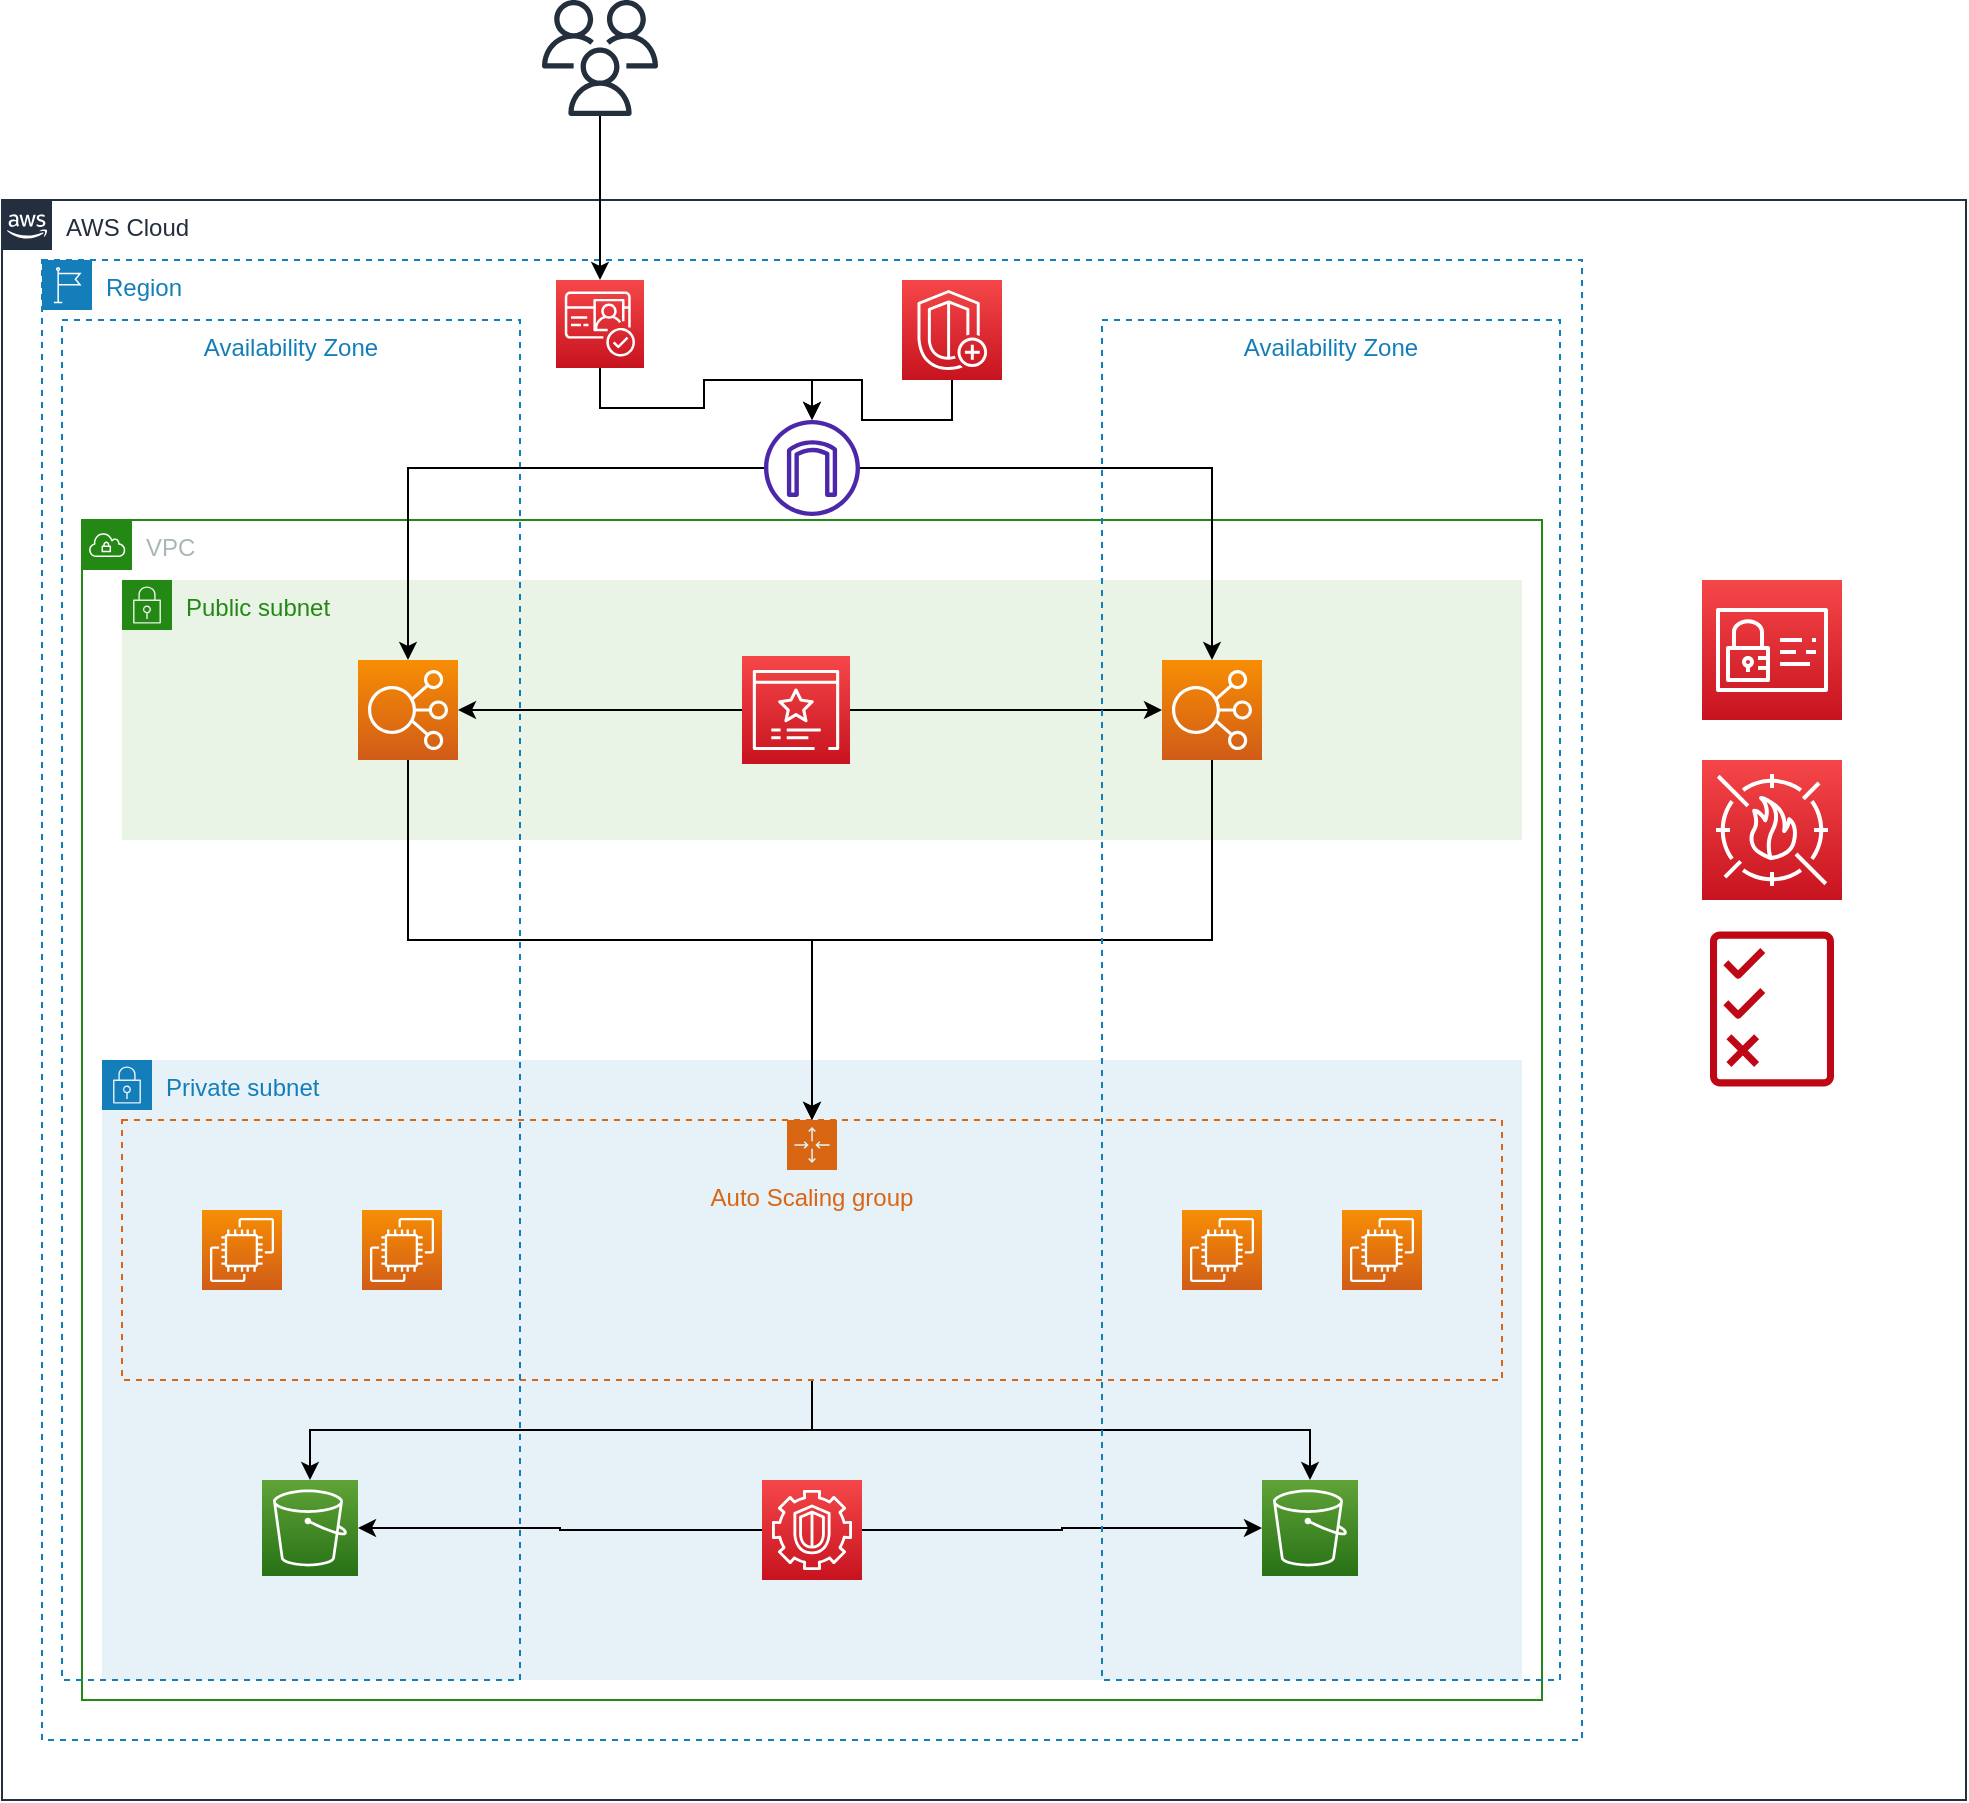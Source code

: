 <mxfile version="20.5.1" type="github">
  <diagram id="qLd6bWim4DlRzROyRvpW" name="Página-1">
    <mxGraphModel dx="1564" dy="936" grid="1" gridSize="10" guides="1" tooltips="1" connect="1" arrows="1" fold="1" page="1" pageScale="1" pageWidth="827" pageHeight="1169" math="0" shadow="0">
      <root>
        <mxCell id="0" />
        <mxCell id="1" parent="0" />
        <mxCell id="OnGicEiRv0wOE8OSnU6t-27" value="Private subnet" style="points=[[0,0],[0.25,0],[0.5,0],[0.75,0],[1,0],[1,0.25],[1,0.5],[1,0.75],[1,1],[0.75,1],[0.5,1],[0.25,1],[0,1],[0,0.75],[0,0.5],[0,0.25]];outlineConnect=0;gradientColor=none;html=1;whiteSpace=wrap;fontSize=12;fontStyle=0;container=1;pointerEvents=0;collapsible=0;recursiveResize=0;shape=mxgraph.aws4.group;grIcon=mxgraph.aws4.group_security_group;grStroke=0;strokeColor=#147EBA;fillColor=#E6F2F8;verticalAlign=top;align=left;spacingLeft=30;fontColor=#147EBA;dashed=0;" vertex="1" parent="1">
          <mxGeometry x="160" y="610" width="710" height="310" as="geometry" />
        </mxCell>
        <mxCell id="OnGicEiRv0wOE8OSnU6t-13" value="AWS Cloud" style="points=[[0,0],[0.25,0],[0.5,0],[0.75,0],[1,0],[1,0.25],[1,0.5],[1,0.75],[1,1],[0.75,1],[0.5,1],[0.25,1],[0,1],[0,0.75],[0,0.5],[0,0.25]];outlineConnect=0;gradientColor=none;html=1;whiteSpace=wrap;fontSize=12;fontStyle=0;container=1;pointerEvents=0;collapsible=0;recursiveResize=0;shape=mxgraph.aws4.group;grIcon=mxgraph.aws4.group_aws_cloud_alt;strokeColor=#232F3E;fillColor=none;verticalAlign=top;align=left;spacingLeft=30;fontColor=#232F3E;dashed=0;" vertex="1" parent="1">
          <mxGeometry x="110" y="180" width="982" height="800" as="geometry" />
        </mxCell>
        <mxCell id="OnGicEiRv0wOE8OSnU6t-65" value="" style="sketch=0;points=[[0,0,0],[0.25,0,0],[0.5,0,0],[0.75,0,0],[1,0,0],[0,1,0],[0.25,1,0],[0.5,1,0],[0.75,1,0],[1,1,0],[0,0.25,0],[0,0.5,0],[0,0.75,0],[1,0.25,0],[1,0.5,0],[1,0.75,0]];outlineConnect=0;fontColor=#232F3E;gradientColor=#F54749;gradientDirection=north;fillColor=#C7131F;strokeColor=#ffffff;dashed=0;verticalLabelPosition=bottom;verticalAlign=top;align=center;html=1;fontSize=12;fontStyle=0;aspect=fixed;shape=mxgraph.aws4.resourceIcon;resIcon=mxgraph.aws4.identity_and_access_management;" vertex="1" parent="OnGicEiRv0wOE8OSnU6t-13">
          <mxGeometry x="850" y="190" width="70" height="70" as="geometry" />
        </mxCell>
        <mxCell id="OnGicEiRv0wOE8OSnU6t-66" value="" style="sketch=0;points=[[0,0,0],[0.25,0,0],[0.5,0,0],[0.75,0,0],[1,0,0],[0,1,0],[0.25,1,0],[0.5,1,0],[0.75,1,0],[1,1,0],[0,0.25,0],[0,0.5,0],[0,0.75,0],[1,0.25,0],[1,0.5,0],[1,0.75,0]];outlineConnect=0;fontColor=#232F3E;gradientColor=#F54749;gradientDirection=north;fillColor=#C7131F;strokeColor=#ffffff;dashed=0;verticalLabelPosition=bottom;verticalAlign=top;align=center;html=1;fontSize=12;fontStyle=0;aspect=fixed;shape=mxgraph.aws4.resourceIcon;resIcon=mxgraph.aws4.waf;" vertex="1" parent="OnGicEiRv0wOE8OSnU6t-13">
          <mxGeometry x="850" y="280" width="70" height="70" as="geometry" />
        </mxCell>
        <mxCell id="OnGicEiRv0wOE8OSnU6t-67" value="" style="sketch=0;outlineConnect=0;fontColor=#232F3E;gradientColor=none;fillColor=#BF0816;strokeColor=none;dashed=0;verticalLabelPosition=bottom;verticalAlign=top;align=center;html=1;fontSize=12;fontStyle=0;aspect=fixed;pointerEvents=1;shape=mxgraph.aws4.permissions;" vertex="1" parent="OnGicEiRv0wOE8OSnU6t-13">
          <mxGeometry x="854" y="365.5" width="62" height="78" as="geometry" />
        </mxCell>
        <mxCell id="OnGicEiRv0wOE8OSnU6t-14" value="Region" style="points=[[0,0],[0.25,0],[0.5,0],[0.75,0],[1,0],[1,0.25],[1,0.5],[1,0.75],[1,1],[0.75,1],[0.5,1],[0.25,1],[0,1],[0,0.75],[0,0.5],[0,0.25]];outlineConnect=0;gradientColor=none;html=1;whiteSpace=wrap;fontSize=12;fontStyle=0;container=1;pointerEvents=0;collapsible=0;recursiveResize=0;shape=mxgraph.aws4.group;grIcon=mxgraph.aws4.group_region;strokeColor=#147EBA;fillColor=none;verticalAlign=top;align=left;spacingLeft=30;fontColor=#147EBA;dashed=1;" vertex="1" parent="1">
          <mxGeometry x="130" y="210" width="770" height="740" as="geometry" />
        </mxCell>
        <mxCell id="OnGicEiRv0wOE8OSnU6t-41" style="edgeStyle=orthogonalEdgeStyle;rounded=0;orthogonalLoop=1;jettySize=auto;html=1;entryX=0.5;entryY=0;entryDx=0;entryDy=0;entryPerimeter=0;" edge="1" parent="OnGicEiRv0wOE8OSnU6t-14" source="OnGicEiRv0wOE8OSnU6t-17" target="OnGicEiRv0wOE8OSnU6t-36">
          <mxGeometry relative="1" as="geometry" />
        </mxCell>
        <mxCell id="OnGicEiRv0wOE8OSnU6t-42" style="edgeStyle=orthogonalEdgeStyle;rounded=0;orthogonalLoop=1;jettySize=auto;html=1;exitX=0.5;exitY=1;exitDx=0;exitDy=0;entryX=0.5;entryY=0;entryDx=0;entryDy=0;entryPerimeter=0;" edge="1" parent="OnGicEiRv0wOE8OSnU6t-14" source="OnGicEiRv0wOE8OSnU6t-17" target="OnGicEiRv0wOE8OSnU6t-37">
          <mxGeometry relative="1" as="geometry" />
        </mxCell>
        <mxCell id="OnGicEiRv0wOE8OSnU6t-17" value="Auto Scaling group" style="points=[[0,0],[0.25,0],[0.5,0],[0.75,0],[1,0],[1,0.25],[1,0.5],[1,0.75],[1,1],[0.75,1],[0.5,1],[0.25,1],[0,1],[0,0.75],[0,0.5],[0,0.25]];outlineConnect=0;gradientColor=none;html=1;whiteSpace=wrap;fontSize=12;fontStyle=0;container=1;pointerEvents=0;collapsible=0;recursiveResize=0;shape=mxgraph.aws4.groupCenter;grIcon=mxgraph.aws4.group_auto_scaling_group;grStroke=1;strokeColor=#D86613;fillColor=none;verticalAlign=top;align=center;fontColor=#D86613;dashed=1;spacingTop=25;" vertex="1" parent="OnGicEiRv0wOE8OSnU6t-14">
          <mxGeometry x="40" y="430" width="690" height="130" as="geometry" />
        </mxCell>
        <mxCell id="OnGicEiRv0wOE8OSnU6t-28" value="" style="sketch=0;points=[[0,0,0],[0.25,0,0],[0.5,0,0],[0.75,0,0],[1,0,0],[0,1,0],[0.25,1,0],[0.5,1,0],[0.75,1,0],[1,1,0],[0,0.25,0],[0,0.5,0],[0,0.75,0],[1,0.25,0],[1,0.5,0],[1,0.75,0]];outlineConnect=0;fontColor=#232F3E;gradientColor=#F78E04;gradientDirection=north;fillColor=#D05C17;strokeColor=#ffffff;dashed=0;verticalLabelPosition=bottom;verticalAlign=top;align=center;html=1;fontSize=12;fontStyle=0;aspect=fixed;shape=mxgraph.aws4.resourceIcon;resIcon=mxgraph.aws4.ec2;" vertex="1" parent="OnGicEiRv0wOE8OSnU6t-17">
          <mxGeometry x="40" y="45" width="40" height="40" as="geometry" />
        </mxCell>
        <mxCell id="OnGicEiRv0wOE8OSnU6t-32" value="" style="sketch=0;points=[[0,0,0],[0.25,0,0],[0.5,0,0],[0.75,0,0],[1,0,0],[0,1,0],[0.25,1,0],[0.5,1,0],[0.75,1,0],[1,1,0],[0,0.25,0],[0,0.5,0],[0,0.75,0],[1,0.25,0],[1,0.5,0],[1,0.75,0]];outlineConnect=0;fontColor=#232F3E;gradientColor=#F78E04;gradientDirection=north;fillColor=#D05C17;strokeColor=#ffffff;dashed=0;verticalLabelPosition=bottom;verticalAlign=top;align=center;html=1;fontSize=12;fontStyle=0;aspect=fixed;shape=mxgraph.aws4.resourceIcon;resIcon=mxgraph.aws4.ec2;" vertex="1" parent="OnGicEiRv0wOE8OSnU6t-17">
          <mxGeometry x="120" y="45" width="40" height="40" as="geometry" />
        </mxCell>
        <mxCell id="OnGicEiRv0wOE8OSnU6t-34" value="" style="sketch=0;points=[[0,0,0],[0.25,0,0],[0.5,0,0],[0.75,0,0],[1,0,0],[0,1,0],[0.25,1,0],[0.5,1,0],[0.75,1,0],[1,1,0],[0,0.25,0],[0,0.5,0],[0,0.75,0],[1,0.25,0],[1,0.5,0],[1,0.75,0]];outlineConnect=0;fontColor=#232F3E;gradientColor=#F78E04;gradientDirection=north;fillColor=#D05C17;strokeColor=#ffffff;dashed=0;verticalLabelPosition=bottom;verticalAlign=top;align=center;html=1;fontSize=12;fontStyle=0;aspect=fixed;shape=mxgraph.aws4.resourceIcon;resIcon=mxgraph.aws4.ec2;" vertex="1" parent="OnGicEiRv0wOE8OSnU6t-17">
          <mxGeometry x="610" y="45" width="40" height="40" as="geometry" />
        </mxCell>
        <mxCell id="OnGicEiRv0wOE8OSnU6t-35" value="" style="sketch=0;points=[[0,0,0],[0.25,0,0],[0.5,0,0],[0.75,0,0],[1,0,0],[0,1,0],[0.25,1,0],[0.5,1,0],[0.75,1,0],[1,1,0],[0,0.25,0],[0,0.5,0],[0,0.75,0],[1,0.25,0],[1,0.5,0],[1,0.75,0]];outlineConnect=0;fontColor=#232F3E;gradientColor=#F78E04;gradientDirection=north;fillColor=#D05C17;strokeColor=#ffffff;dashed=0;verticalLabelPosition=bottom;verticalAlign=top;align=center;html=1;fontSize=12;fontStyle=0;aspect=fixed;shape=mxgraph.aws4.resourceIcon;resIcon=mxgraph.aws4.ec2;" vertex="1" parent="OnGicEiRv0wOE8OSnU6t-17">
          <mxGeometry x="530" y="45" width="40" height="40" as="geometry" />
        </mxCell>
        <mxCell id="OnGicEiRv0wOE8OSnU6t-36" value="" style="sketch=0;points=[[0,0,0],[0.25,0,0],[0.5,0,0],[0.75,0,0],[1,0,0],[0,1,0],[0.25,1,0],[0.5,1,0],[0.75,1,0],[1,1,0],[0,0.25,0],[0,0.5,0],[0,0.75,0],[1,0.25,0],[1,0.5,0],[1,0.75,0]];outlineConnect=0;fontColor=#232F3E;gradientColor=#60A337;gradientDirection=north;fillColor=#277116;strokeColor=#ffffff;dashed=0;verticalLabelPosition=bottom;verticalAlign=top;align=center;html=1;fontSize=12;fontStyle=0;aspect=fixed;shape=mxgraph.aws4.resourceIcon;resIcon=mxgraph.aws4.s3;" vertex="1" parent="OnGicEiRv0wOE8OSnU6t-14">
          <mxGeometry x="110" y="610" width="48" height="48" as="geometry" />
        </mxCell>
        <mxCell id="OnGicEiRv0wOE8OSnU6t-37" value="" style="sketch=0;points=[[0,0,0],[0.25,0,0],[0.5,0,0],[0.75,0,0],[1,0,0],[0,1,0],[0.25,1,0],[0.5,1,0],[0.75,1,0],[1,1,0],[0,0.25,0],[0,0.5,0],[0,0.75,0],[1,0.25,0],[1,0.5,0],[1,0.75,0]];outlineConnect=0;fontColor=#232F3E;gradientColor=#60A337;gradientDirection=north;fillColor=#277116;strokeColor=#ffffff;dashed=0;verticalLabelPosition=bottom;verticalAlign=top;align=center;html=1;fontSize=12;fontStyle=0;aspect=fixed;shape=mxgraph.aws4.resourceIcon;resIcon=mxgraph.aws4.s3;" vertex="1" parent="OnGicEiRv0wOE8OSnU6t-14">
          <mxGeometry x="610" y="610" width="48" height="48" as="geometry" />
        </mxCell>
        <mxCell id="OnGicEiRv0wOE8OSnU6t-44" value="Public subnet" style="points=[[0,0],[0.25,0],[0.5,0],[0.75,0],[1,0],[1,0.25],[1,0.5],[1,0.75],[1,1],[0.75,1],[0.5,1],[0.25,1],[0,1],[0,0.75],[0,0.5],[0,0.25]];outlineConnect=0;gradientColor=none;html=1;whiteSpace=wrap;fontSize=12;fontStyle=0;container=1;pointerEvents=0;collapsible=0;recursiveResize=0;shape=mxgraph.aws4.group;grIcon=mxgraph.aws4.group_security_group;grStroke=0;strokeColor=#248814;fillColor=#E9F3E6;verticalAlign=top;align=left;spacingLeft=30;fontColor=#248814;dashed=0;" vertex="1" parent="OnGicEiRv0wOE8OSnU6t-14">
          <mxGeometry x="40" y="160" width="700" height="130" as="geometry" />
        </mxCell>
        <mxCell id="OnGicEiRv0wOE8OSnU6t-50" value="" style="sketch=0;outlineConnect=0;fontColor=#232F3E;gradientColor=none;fillColor=#4D27AA;strokeColor=none;dashed=0;verticalLabelPosition=bottom;verticalAlign=top;align=center;html=1;fontSize=12;fontStyle=0;aspect=fixed;pointerEvents=1;shape=mxgraph.aws4.internet_gateway;" vertex="1" parent="OnGicEiRv0wOE8OSnU6t-14">
          <mxGeometry x="361" y="80" width="48" height="48" as="geometry" />
        </mxCell>
        <mxCell id="OnGicEiRv0wOE8OSnU6t-58" style="edgeStyle=orthogonalEdgeStyle;rounded=0;orthogonalLoop=1;jettySize=auto;html=1;exitX=0.5;exitY=1;exitDx=0;exitDy=0;exitPerimeter=0;" edge="1" parent="OnGicEiRv0wOE8OSnU6t-14" source="OnGicEiRv0wOE8OSnU6t-56" target="OnGicEiRv0wOE8OSnU6t-50">
          <mxGeometry relative="1" as="geometry" />
        </mxCell>
        <mxCell id="OnGicEiRv0wOE8OSnU6t-56" value="" style="sketch=0;points=[[0,0,0],[0.25,0,0],[0.5,0,0],[0.75,0,0],[1,0,0],[0,1,0],[0.25,1,0],[0.5,1,0],[0.75,1,0],[1,1,0],[0,0.25,0],[0,0.5,0],[0,0.75,0],[1,0.25,0],[1,0.5,0],[1,0.75,0]];outlineConnect=0;fontColor=#232F3E;gradientColor=#F54749;gradientDirection=north;fillColor=#C7131F;strokeColor=#ffffff;dashed=0;verticalLabelPosition=bottom;verticalAlign=top;align=center;html=1;fontSize=12;fontStyle=0;aspect=fixed;shape=mxgraph.aws4.resourceIcon;resIcon=mxgraph.aws4.cognito;" vertex="1" parent="OnGicEiRv0wOE8OSnU6t-14">
          <mxGeometry x="257" y="10" width="44" height="44" as="geometry" />
        </mxCell>
        <mxCell id="OnGicEiRv0wOE8OSnU6t-60" style="edgeStyle=orthogonalEdgeStyle;rounded=0;orthogonalLoop=1;jettySize=auto;html=1;exitX=0.5;exitY=1;exitDx=0;exitDy=0;exitPerimeter=0;" edge="1" parent="OnGicEiRv0wOE8OSnU6t-14" source="OnGicEiRv0wOE8OSnU6t-59" target="OnGicEiRv0wOE8OSnU6t-50">
          <mxGeometry relative="1" as="geometry" />
        </mxCell>
        <mxCell id="OnGicEiRv0wOE8OSnU6t-59" value="" style="sketch=0;points=[[0,0,0],[0.25,0,0],[0.5,0,0],[0.75,0,0],[1,0,0],[0,1,0],[0.25,1,0],[0.5,1,0],[0.75,1,0],[1,1,0],[0,0.25,0],[0,0.5,0],[0,0.75,0],[1,0.25,0],[1,0.5,0],[1,0.75,0]];outlineConnect=0;fontColor=#232F3E;gradientColor=#F54749;gradientDirection=north;fillColor=#C7131F;strokeColor=#ffffff;dashed=0;verticalLabelPosition=bottom;verticalAlign=top;align=center;html=1;fontSize=12;fontStyle=0;aspect=fixed;shape=mxgraph.aws4.resourceIcon;resIcon=mxgraph.aws4.shield;" vertex="1" parent="OnGicEiRv0wOE8OSnU6t-14">
          <mxGeometry x="430" y="10" width="50" height="50" as="geometry" />
        </mxCell>
        <mxCell id="OnGicEiRv0wOE8OSnU6t-49" value="VPC" style="points=[[0,0],[0.25,0],[0.5,0],[0.75,0],[1,0],[1,0.25],[1,0.5],[1,0.75],[1,1],[0.75,1],[0.5,1],[0.25,1],[0,1],[0,0.75],[0,0.5],[0,0.25]];outlineConnect=0;gradientColor=none;html=1;whiteSpace=wrap;fontSize=12;fontStyle=0;container=1;pointerEvents=0;collapsible=0;recursiveResize=0;shape=mxgraph.aws4.group;grIcon=mxgraph.aws4.group_vpc;strokeColor=#248814;fillColor=none;verticalAlign=top;align=left;spacingLeft=30;fontColor=#AAB7B8;dashed=0;" vertex="1" parent="1">
          <mxGeometry x="150" y="340" width="730" height="590" as="geometry" />
        </mxCell>
        <mxCell id="OnGicEiRv0wOE8OSnU6t-45" value="" style="sketch=0;points=[[0,0,0],[0.25,0,0],[0.5,0,0],[0.75,0,0],[1,0,0],[0,1,0],[0.25,1,0],[0.5,1,0],[0.75,1,0],[1,1,0],[0,0.25,0],[0,0.5,0],[0,0.75,0],[1,0.25,0],[1,0.5,0],[1,0.75,0]];outlineConnect=0;fontColor=#232F3E;gradientColor=#F78E04;gradientDirection=north;fillColor=#D05C17;strokeColor=#ffffff;dashed=0;verticalLabelPosition=bottom;verticalAlign=top;align=center;html=1;fontSize=12;fontStyle=0;aspect=fixed;shape=mxgraph.aws4.resourceIcon;resIcon=mxgraph.aws4.elastic_load_balancing;" vertex="1" parent="OnGicEiRv0wOE8OSnU6t-49">
          <mxGeometry x="138" y="70" width="50" height="50" as="geometry" />
        </mxCell>
        <mxCell id="OnGicEiRv0wOE8OSnU6t-46" value="" style="sketch=0;points=[[0,0,0],[0.25,0,0],[0.5,0,0],[0.75,0,0],[1,0,0],[0,1,0],[0.25,1,0],[0.5,1,0],[0.75,1,0],[1,1,0],[0,0.25,0],[0,0.5,0],[0,0.75,0],[1,0.25,0],[1,0.5,0],[1,0.75,0]];outlineConnect=0;fontColor=#232F3E;gradientColor=#F78E04;gradientDirection=north;fillColor=#D05C17;strokeColor=#ffffff;dashed=0;verticalLabelPosition=bottom;verticalAlign=top;align=center;html=1;fontSize=12;fontStyle=0;aspect=fixed;shape=mxgraph.aws4.resourceIcon;resIcon=mxgraph.aws4.elastic_load_balancing;" vertex="1" parent="OnGicEiRv0wOE8OSnU6t-49">
          <mxGeometry x="540" y="70" width="50" height="50" as="geometry" />
        </mxCell>
        <mxCell id="OnGicEiRv0wOE8OSnU6t-63" style="edgeStyle=orthogonalEdgeStyle;rounded=0;orthogonalLoop=1;jettySize=auto;html=1;entryX=1;entryY=0.5;entryDx=0;entryDy=0;entryPerimeter=0;" edge="1" parent="OnGicEiRv0wOE8OSnU6t-49" source="OnGicEiRv0wOE8OSnU6t-62" target="OnGicEiRv0wOE8OSnU6t-45">
          <mxGeometry relative="1" as="geometry" />
        </mxCell>
        <mxCell id="OnGicEiRv0wOE8OSnU6t-64" style="edgeStyle=orthogonalEdgeStyle;rounded=0;orthogonalLoop=1;jettySize=auto;html=1;" edge="1" parent="OnGicEiRv0wOE8OSnU6t-49" source="OnGicEiRv0wOE8OSnU6t-62" target="OnGicEiRv0wOE8OSnU6t-46">
          <mxGeometry relative="1" as="geometry" />
        </mxCell>
        <mxCell id="OnGicEiRv0wOE8OSnU6t-62" value="" style="sketch=0;points=[[0,0,0],[0.25,0,0],[0.5,0,0],[0.75,0,0],[1,0,0],[0,1,0],[0.25,1,0],[0.5,1,0],[0.75,1,0],[1,1,0],[0,0.25,0],[0,0.5,0],[0,0.75,0],[1,0.25,0],[1,0.5,0],[1,0.75,0]];outlineConnect=0;fontColor=#232F3E;gradientColor=#F54749;gradientDirection=north;fillColor=#C7131F;strokeColor=#ffffff;dashed=0;verticalLabelPosition=bottom;verticalAlign=top;align=center;html=1;fontSize=12;fontStyle=0;aspect=fixed;shape=mxgraph.aws4.resourceIcon;resIcon=mxgraph.aws4.certificate_manager_3;" vertex="1" parent="OnGicEiRv0wOE8OSnU6t-49">
          <mxGeometry x="330" y="68" width="54" height="54" as="geometry" />
        </mxCell>
        <mxCell id="OnGicEiRv0wOE8OSnU6t-68" value="" style="sketch=0;points=[[0,0,0],[0.25,0,0],[0.5,0,0],[0.75,0,0],[1,0,0],[0,1,0],[0.25,1,0],[0.5,1,0],[0.75,1,0],[1,1,0],[0,0.25,0],[0,0.5,0],[0,0.75,0],[1,0.25,0],[1,0.5,0],[1,0.75,0]];outlineConnect=0;fontColor=#232F3E;gradientColor=#F54749;gradientDirection=north;fillColor=#C7131F;strokeColor=#ffffff;dashed=0;verticalLabelPosition=bottom;verticalAlign=top;align=center;html=1;fontSize=12;fontStyle=0;aspect=fixed;shape=mxgraph.aws4.resourceIcon;resIcon=mxgraph.aws4.guardduty;" vertex="1" parent="OnGicEiRv0wOE8OSnU6t-49">
          <mxGeometry x="340" y="480" width="50" height="50" as="geometry" />
        </mxCell>
        <mxCell id="OnGicEiRv0wOE8OSnU6t-75" value="Availability Zone" style="fillColor=none;strokeColor=#147EBA;dashed=1;verticalAlign=top;fontStyle=0;fontColor=#147EBA;" vertex="1" parent="OnGicEiRv0wOE8OSnU6t-49">
          <mxGeometry x="-10" y="-100" width="229" height="680" as="geometry" />
        </mxCell>
        <mxCell id="OnGicEiRv0wOE8OSnU6t-47" style="edgeStyle=orthogonalEdgeStyle;rounded=0;orthogonalLoop=1;jettySize=auto;html=1;" edge="1" parent="1" source="OnGicEiRv0wOE8OSnU6t-45" target="OnGicEiRv0wOE8OSnU6t-17">
          <mxGeometry relative="1" as="geometry" />
        </mxCell>
        <mxCell id="OnGicEiRv0wOE8OSnU6t-48" style="edgeStyle=orthogonalEdgeStyle;rounded=0;orthogonalLoop=1;jettySize=auto;html=1;entryX=0.5;entryY=0;entryDx=0;entryDy=0;" edge="1" parent="1" source="OnGicEiRv0wOE8OSnU6t-46" target="OnGicEiRv0wOE8OSnU6t-17">
          <mxGeometry relative="1" as="geometry" />
        </mxCell>
        <mxCell id="OnGicEiRv0wOE8OSnU6t-51" style="edgeStyle=orthogonalEdgeStyle;rounded=0;orthogonalLoop=1;jettySize=auto;html=1;entryX=0.5;entryY=0;entryDx=0;entryDy=0;entryPerimeter=0;" edge="1" parent="1" source="OnGicEiRv0wOE8OSnU6t-50" target="OnGicEiRv0wOE8OSnU6t-45">
          <mxGeometry relative="1" as="geometry" />
        </mxCell>
        <mxCell id="OnGicEiRv0wOE8OSnU6t-52" style="edgeStyle=orthogonalEdgeStyle;rounded=0;orthogonalLoop=1;jettySize=auto;html=1;entryX=0.5;entryY=0;entryDx=0;entryDy=0;entryPerimeter=0;" edge="1" parent="1" source="OnGicEiRv0wOE8OSnU6t-50" target="OnGicEiRv0wOE8OSnU6t-46">
          <mxGeometry relative="1" as="geometry" />
        </mxCell>
        <mxCell id="OnGicEiRv0wOE8OSnU6t-57" style="edgeStyle=orthogonalEdgeStyle;rounded=0;orthogonalLoop=1;jettySize=auto;html=1;" edge="1" parent="1" source="OnGicEiRv0wOE8OSnU6t-54" target="OnGicEiRv0wOE8OSnU6t-56">
          <mxGeometry relative="1" as="geometry" />
        </mxCell>
        <mxCell id="OnGicEiRv0wOE8OSnU6t-54" value="" style="sketch=0;outlineConnect=0;fontColor=#232F3E;gradientColor=none;fillColor=#232F3D;strokeColor=none;dashed=0;verticalLabelPosition=bottom;verticalAlign=top;align=center;html=1;fontSize=12;fontStyle=0;aspect=fixed;pointerEvents=1;shape=mxgraph.aws4.users;" vertex="1" parent="1">
          <mxGeometry x="380" y="80" width="58" height="58" as="geometry" />
        </mxCell>
        <mxCell id="OnGicEiRv0wOE8OSnU6t-72" style="edgeStyle=orthogonalEdgeStyle;rounded=0;orthogonalLoop=1;jettySize=auto;html=1;" edge="1" parent="1" source="OnGicEiRv0wOE8OSnU6t-68" target="OnGicEiRv0wOE8OSnU6t-37">
          <mxGeometry relative="1" as="geometry" />
        </mxCell>
        <mxCell id="OnGicEiRv0wOE8OSnU6t-73" style="edgeStyle=orthogonalEdgeStyle;rounded=0;orthogonalLoop=1;jettySize=auto;html=1;entryX=1;entryY=0.5;entryDx=0;entryDy=0;entryPerimeter=0;" edge="1" parent="1" source="OnGicEiRv0wOE8OSnU6t-68" target="OnGicEiRv0wOE8OSnU6t-36">
          <mxGeometry relative="1" as="geometry" />
        </mxCell>
        <mxCell id="OnGicEiRv0wOE8OSnU6t-74" value="Availability Zone" style="fillColor=none;strokeColor=#147EBA;dashed=1;verticalAlign=top;fontStyle=0;fontColor=#147EBA;" vertex="1" parent="1">
          <mxGeometry x="660" y="240" width="229" height="680" as="geometry" />
        </mxCell>
      </root>
    </mxGraphModel>
  </diagram>
</mxfile>
